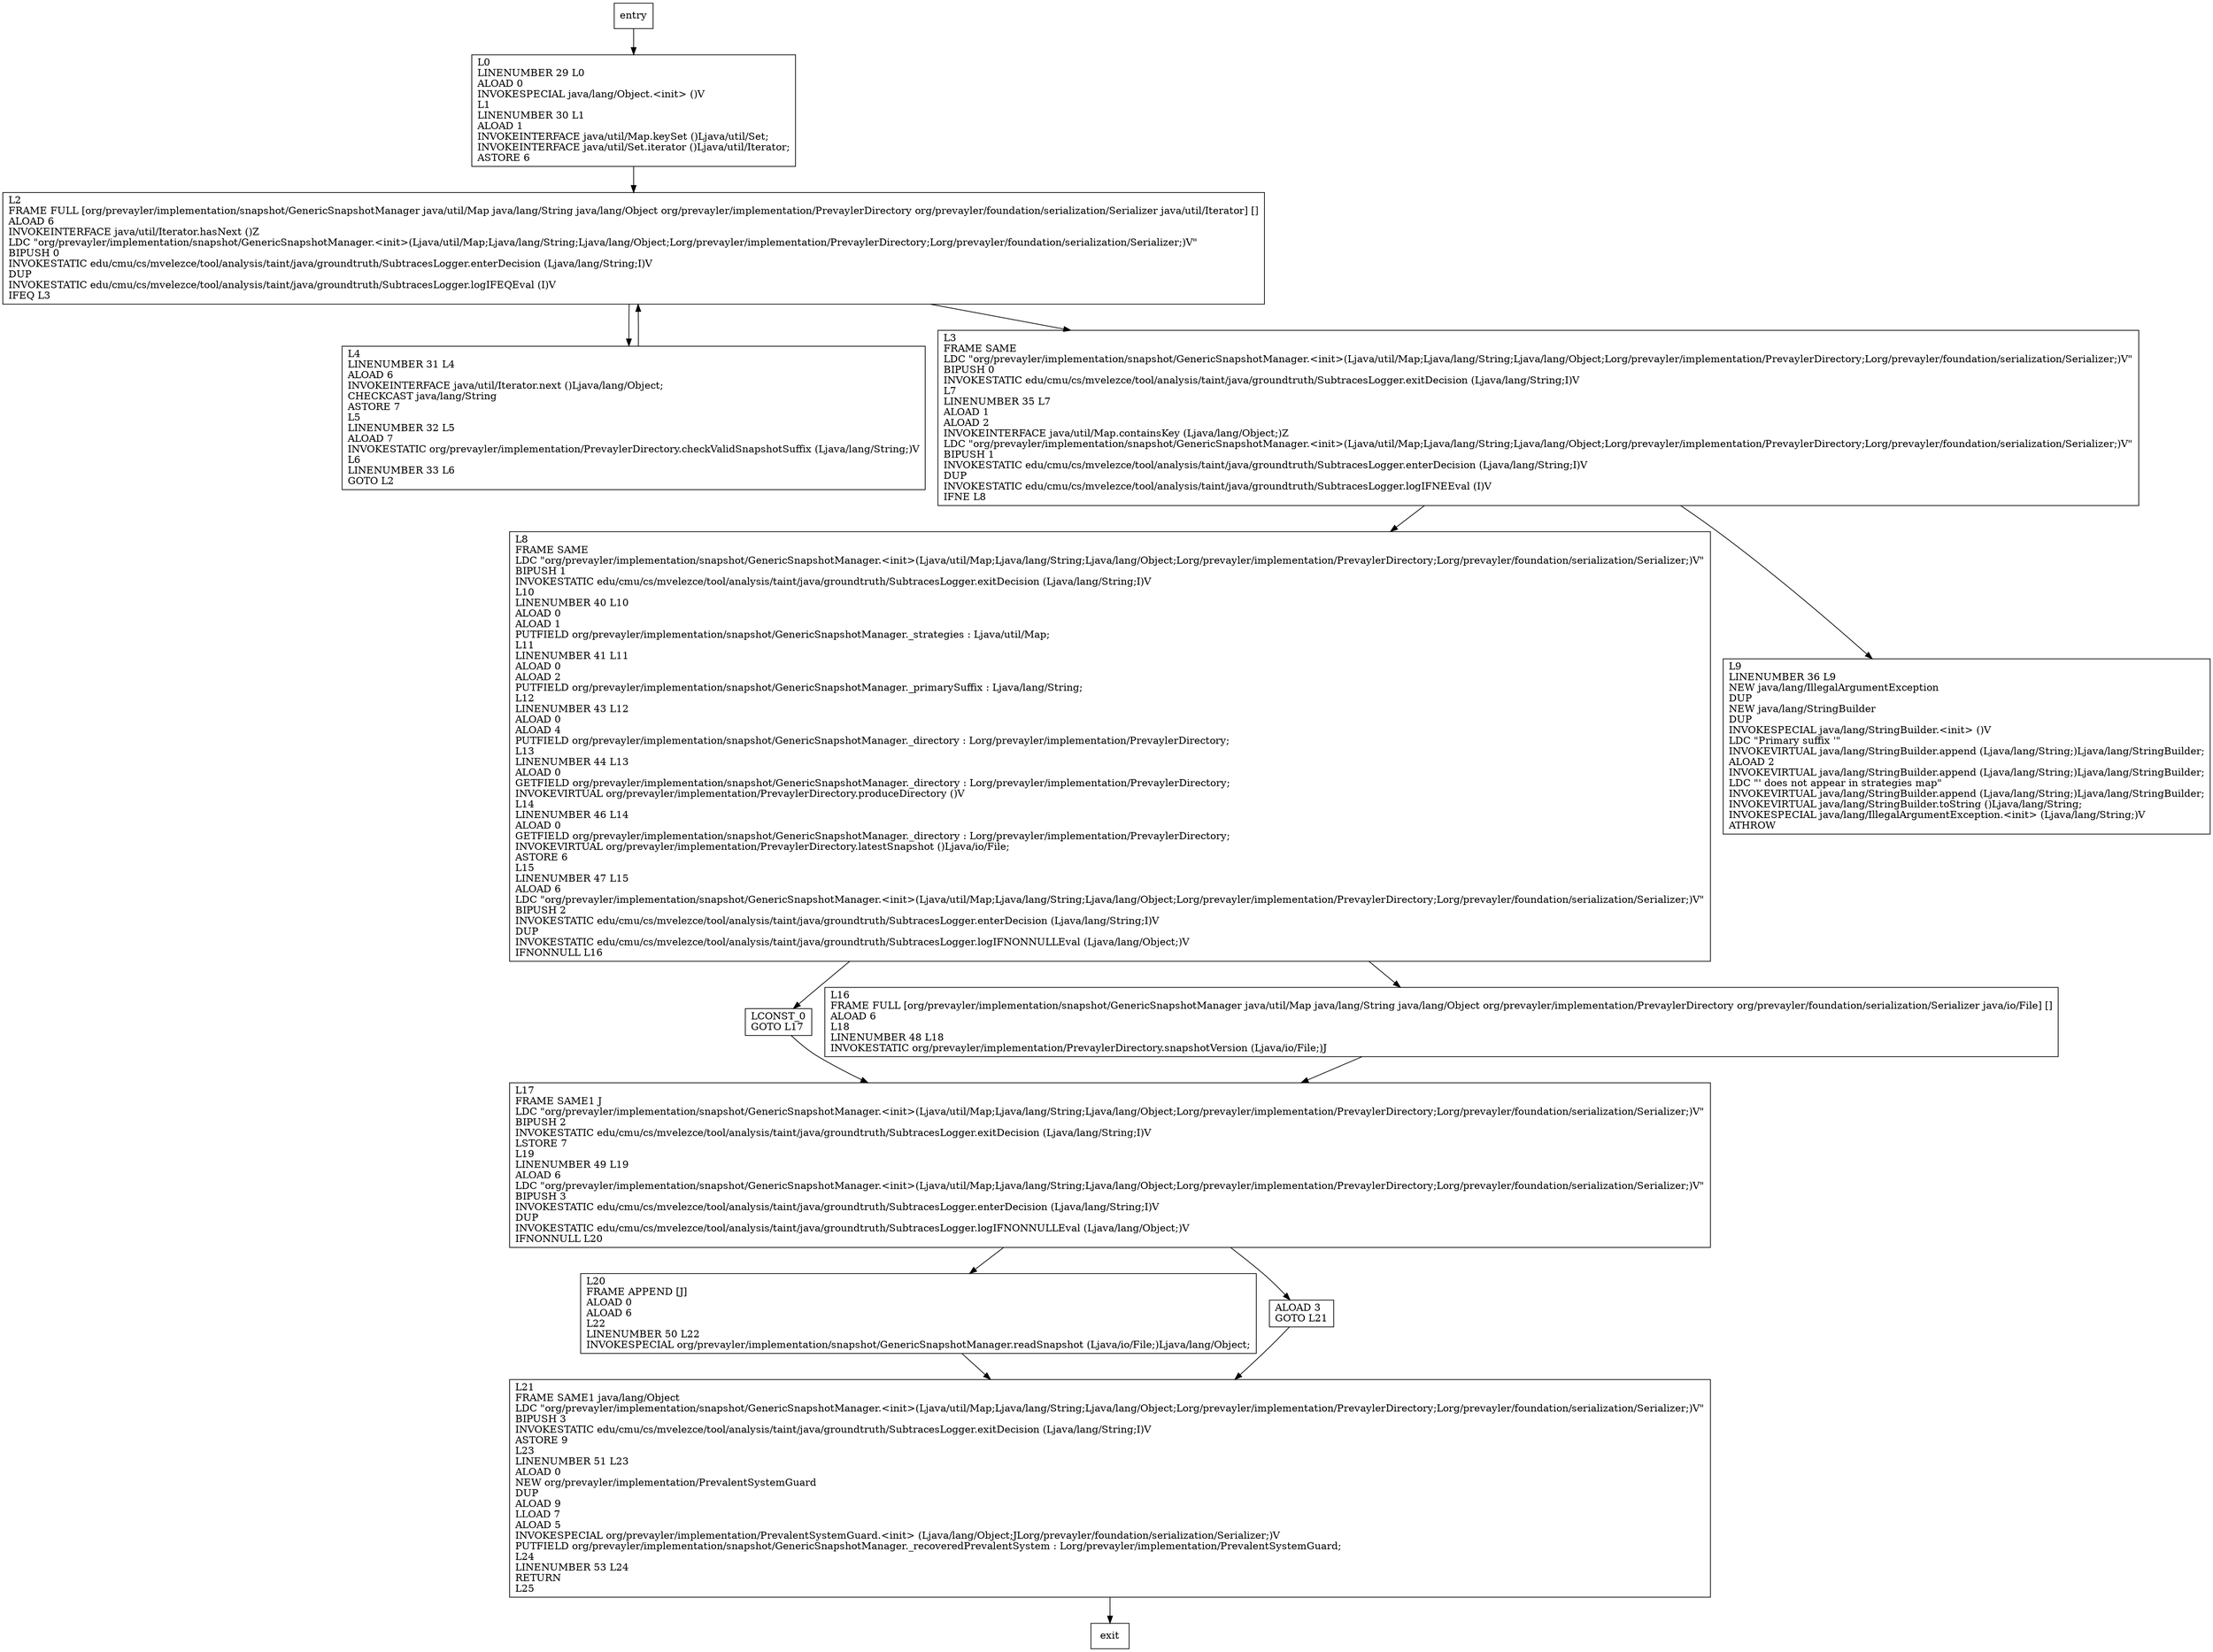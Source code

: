 digraph <init> {
node [shape=record];
168366 [label="L0\lLINENUMBER 29 L0\lALOAD 0\lINVOKESPECIAL java/lang/Object.\<init\> ()V\lL1\lLINENUMBER 30 L1\lALOAD 1\lINVOKEINTERFACE java/util/Map.keySet ()Ljava/util/Set;\lINVOKEINTERFACE java/util/Set.iterator ()Ljava/util/Iterator;\lASTORE 6\l"];
514455215 [label="LCONST_0\lGOTO L17\l"];
1360657223 [label="L17\lFRAME SAME1 J\lLDC \"org/prevayler/implementation/snapshot/GenericSnapshotManager.\<init\>(Ljava/util/Map;Ljava/lang/String;Ljava/lang/Object;Lorg/prevayler/implementation/PrevaylerDirectory;Lorg/prevayler/foundation/serialization/Serializer;)V\"\lBIPUSH 2\lINVOKESTATIC edu/cmu/cs/mvelezce/tool/analysis/taint/java/groundtruth/SubtracesLogger.exitDecision (Ljava/lang/String;I)V\lLSTORE 7\lL19\lLINENUMBER 49 L19\lALOAD 6\lLDC \"org/prevayler/implementation/snapshot/GenericSnapshotManager.\<init\>(Ljava/util/Map;Ljava/lang/String;Ljava/lang/Object;Lorg/prevayler/implementation/PrevaylerDirectory;Lorg/prevayler/foundation/serialization/Serializer;)V\"\lBIPUSH 3\lINVOKESTATIC edu/cmu/cs/mvelezce/tool/analysis/taint/java/groundtruth/SubtracesLogger.enterDecision (Ljava/lang/String;I)V\lDUP\lINVOKESTATIC edu/cmu/cs/mvelezce/tool/analysis/taint/java/groundtruth/SubtracesLogger.logIFNONNULLEval (Ljava/lang/Object;)V\lIFNONNULL L20\l"];
58940486 [label="L21\lFRAME SAME1 java/lang/Object\lLDC \"org/prevayler/implementation/snapshot/GenericSnapshotManager.\<init\>(Ljava/util/Map;Ljava/lang/String;Ljava/lang/Object;Lorg/prevayler/implementation/PrevaylerDirectory;Lorg/prevayler/foundation/serialization/Serializer;)V\"\lBIPUSH 3\lINVOKESTATIC edu/cmu/cs/mvelezce/tool/analysis/taint/java/groundtruth/SubtracesLogger.exitDecision (Ljava/lang/String;I)V\lASTORE 9\lL23\lLINENUMBER 51 L23\lALOAD 0\lNEW org/prevayler/implementation/PrevalentSystemGuard\lDUP\lALOAD 9\lLLOAD 7\lALOAD 5\lINVOKESPECIAL org/prevayler/implementation/PrevalentSystemGuard.\<init\> (Ljava/lang/Object;JLorg/prevayler/foundation/serialization/Serializer;)V\lPUTFIELD org/prevayler/implementation/snapshot/GenericSnapshotManager._recoveredPrevalentSystem : Lorg/prevayler/implementation/PrevalentSystemGuard;\lL24\lLINENUMBER 53 L24\lRETURN\lL25\l"];
49752459 [label="L8\lFRAME SAME\lLDC \"org/prevayler/implementation/snapshot/GenericSnapshotManager.\<init\>(Ljava/util/Map;Ljava/lang/String;Ljava/lang/Object;Lorg/prevayler/implementation/PrevaylerDirectory;Lorg/prevayler/foundation/serialization/Serializer;)V\"\lBIPUSH 1\lINVOKESTATIC edu/cmu/cs/mvelezce/tool/analysis/taint/java/groundtruth/SubtracesLogger.exitDecision (Ljava/lang/String;I)V\lL10\lLINENUMBER 40 L10\lALOAD 0\lALOAD 1\lPUTFIELD org/prevayler/implementation/snapshot/GenericSnapshotManager._strategies : Ljava/util/Map;\lL11\lLINENUMBER 41 L11\lALOAD 0\lALOAD 2\lPUTFIELD org/prevayler/implementation/snapshot/GenericSnapshotManager._primarySuffix : Ljava/lang/String;\lL12\lLINENUMBER 43 L12\lALOAD 0\lALOAD 4\lPUTFIELD org/prevayler/implementation/snapshot/GenericSnapshotManager._directory : Lorg/prevayler/implementation/PrevaylerDirectory;\lL13\lLINENUMBER 44 L13\lALOAD 0\lGETFIELD org/prevayler/implementation/snapshot/GenericSnapshotManager._directory : Lorg/prevayler/implementation/PrevaylerDirectory;\lINVOKEVIRTUAL org/prevayler/implementation/PrevaylerDirectory.produceDirectory ()V\lL14\lLINENUMBER 46 L14\lALOAD 0\lGETFIELD org/prevayler/implementation/snapshot/GenericSnapshotManager._directory : Lorg/prevayler/implementation/PrevaylerDirectory;\lINVOKEVIRTUAL org/prevayler/implementation/PrevaylerDirectory.latestSnapshot ()Ljava/io/File;\lASTORE 6\lL15\lLINENUMBER 47 L15\lALOAD 6\lLDC \"org/prevayler/implementation/snapshot/GenericSnapshotManager.\<init\>(Ljava/util/Map;Ljava/lang/String;Ljava/lang/Object;Lorg/prevayler/implementation/PrevaylerDirectory;Lorg/prevayler/foundation/serialization/Serializer;)V\"\lBIPUSH 2\lINVOKESTATIC edu/cmu/cs/mvelezce/tool/analysis/taint/java/groundtruth/SubtracesLogger.enterDecision (Ljava/lang/String;I)V\lDUP\lINVOKESTATIC edu/cmu/cs/mvelezce/tool/analysis/taint/java/groundtruth/SubtracesLogger.logIFNONNULLEval (Ljava/lang/Object;)V\lIFNONNULL L16\l"];
1905485420 [label="L20\lFRAME APPEND [J]\lALOAD 0\lALOAD 6\lL22\lLINENUMBER 50 L22\lINVOKESPECIAL org/prevayler/implementation/snapshot/GenericSnapshotManager.readSnapshot (Ljava/io/File;)Ljava/lang/Object;\l"];
1780034814 [label="L16\lFRAME FULL [org/prevayler/implementation/snapshot/GenericSnapshotManager java/util/Map java/lang/String java/lang/Object org/prevayler/implementation/PrevaylerDirectory org/prevayler/foundation/serialization/Serializer java/io/File] []\lALOAD 6\lL18\lLINENUMBER 48 L18\lINVOKESTATIC org/prevayler/implementation/PrevaylerDirectory.snapshotVersion (Ljava/io/File;)J\l"];
1642030774 [label="L2\lFRAME FULL [org/prevayler/implementation/snapshot/GenericSnapshotManager java/util/Map java/lang/String java/lang/Object org/prevayler/implementation/PrevaylerDirectory org/prevayler/foundation/serialization/Serializer java/util/Iterator] []\lALOAD 6\lINVOKEINTERFACE java/util/Iterator.hasNext ()Z\lLDC \"org/prevayler/implementation/snapshot/GenericSnapshotManager.\<init\>(Ljava/util/Map;Ljava/lang/String;Ljava/lang/Object;Lorg/prevayler/implementation/PrevaylerDirectory;Lorg/prevayler/foundation/serialization/Serializer;)V\"\lBIPUSH 0\lINVOKESTATIC edu/cmu/cs/mvelezce/tool/analysis/taint/java/groundtruth/SubtracesLogger.enterDecision (Ljava/lang/String;I)V\lDUP\lINVOKESTATIC edu/cmu/cs/mvelezce/tool/analysis/taint/java/groundtruth/SubtracesLogger.logIFEQEval (I)V\lIFEQ L3\l"];
411506101 [label="L9\lLINENUMBER 36 L9\lNEW java/lang/IllegalArgumentException\lDUP\lNEW java/lang/StringBuilder\lDUP\lINVOKESPECIAL java/lang/StringBuilder.\<init\> ()V\lLDC \"Primary suffix '\"\lINVOKEVIRTUAL java/lang/StringBuilder.append (Ljava/lang/String;)Ljava/lang/StringBuilder;\lALOAD 2\lINVOKEVIRTUAL java/lang/StringBuilder.append (Ljava/lang/String;)Ljava/lang/StringBuilder;\lLDC \"' does not appear in strategies map\"\lINVOKEVIRTUAL java/lang/StringBuilder.append (Ljava/lang/String;)Ljava/lang/StringBuilder;\lINVOKEVIRTUAL java/lang/StringBuilder.toString ()Ljava/lang/String;\lINVOKESPECIAL java/lang/IllegalArgumentException.\<init\> (Ljava/lang/String;)V\lATHROW\l"];
384587033 [label="L4\lLINENUMBER 31 L4\lALOAD 6\lINVOKEINTERFACE java/util/Iterator.next ()Ljava/lang/Object;\lCHECKCAST java/lang/String\lASTORE 7\lL5\lLINENUMBER 32 L5\lALOAD 7\lINVOKESTATIC org/prevayler/implementation/PrevaylerDirectory.checkValidSnapshotSuffix (Ljava/lang/String;)V\lL6\lLINENUMBER 33 L6\lGOTO L2\l"];
1357563986 [label="L3\lFRAME SAME\lLDC \"org/prevayler/implementation/snapshot/GenericSnapshotManager.\<init\>(Ljava/util/Map;Ljava/lang/String;Ljava/lang/Object;Lorg/prevayler/implementation/PrevaylerDirectory;Lorg/prevayler/foundation/serialization/Serializer;)V\"\lBIPUSH 0\lINVOKESTATIC edu/cmu/cs/mvelezce/tool/analysis/taint/java/groundtruth/SubtracesLogger.exitDecision (Ljava/lang/String;I)V\lL7\lLINENUMBER 35 L7\lALOAD 1\lALOAD 2\lINVOKEINTERFACE java/util/Map.containsKey (Ljava/lang/Object;)Z\lLDC \"org/prevayler/implementation/snapshot/GenericSnapshotManager.\<init\>(Ljava/util/Map;Ljava/lang/String;Ljava/lang/Object;Lorg/prevayler/implementation/PrevaylerDirectory;Lorg/prevayler/foundation/serialization/Serializer;)V\"\lBIPUSH 1\lINVOKESTATIC edu/cmu/cs/mvelezce/tool/analysis/taint/java/groundtruth/SubtracesLogger.enterDecision (Ljava/lang/String;I)V\lDUP\lINVOKESTATIC edu/cmu/cs/mvelezce/tool/analysis/taint/java/groundtruth/SubtracesLogger.logIFNEEval (I)V\lIFNE L8\l"];
551479935 [label="ALOAD 3\lGOTO L21\l"];
entry;
exit;
1642030774 -> 384587033;
1642030774 -> 1357563986;
384587033 -> 1642030774;
1357563986 -> 49752459;
1357563986 -> 411506101;
551479935 -> 58940486;
168366 -> 1642030774;
entry -> 168366;
514455215 -> 1360657223;
1360657223 -> 1905485420;
1360657223 -> 551479935;
58940486 -> exit;
49752459 -> 514455215;
49752459 -> 1780034814;
1905485420 -> 58940486;
1780034814 -> 1360657223;
}

